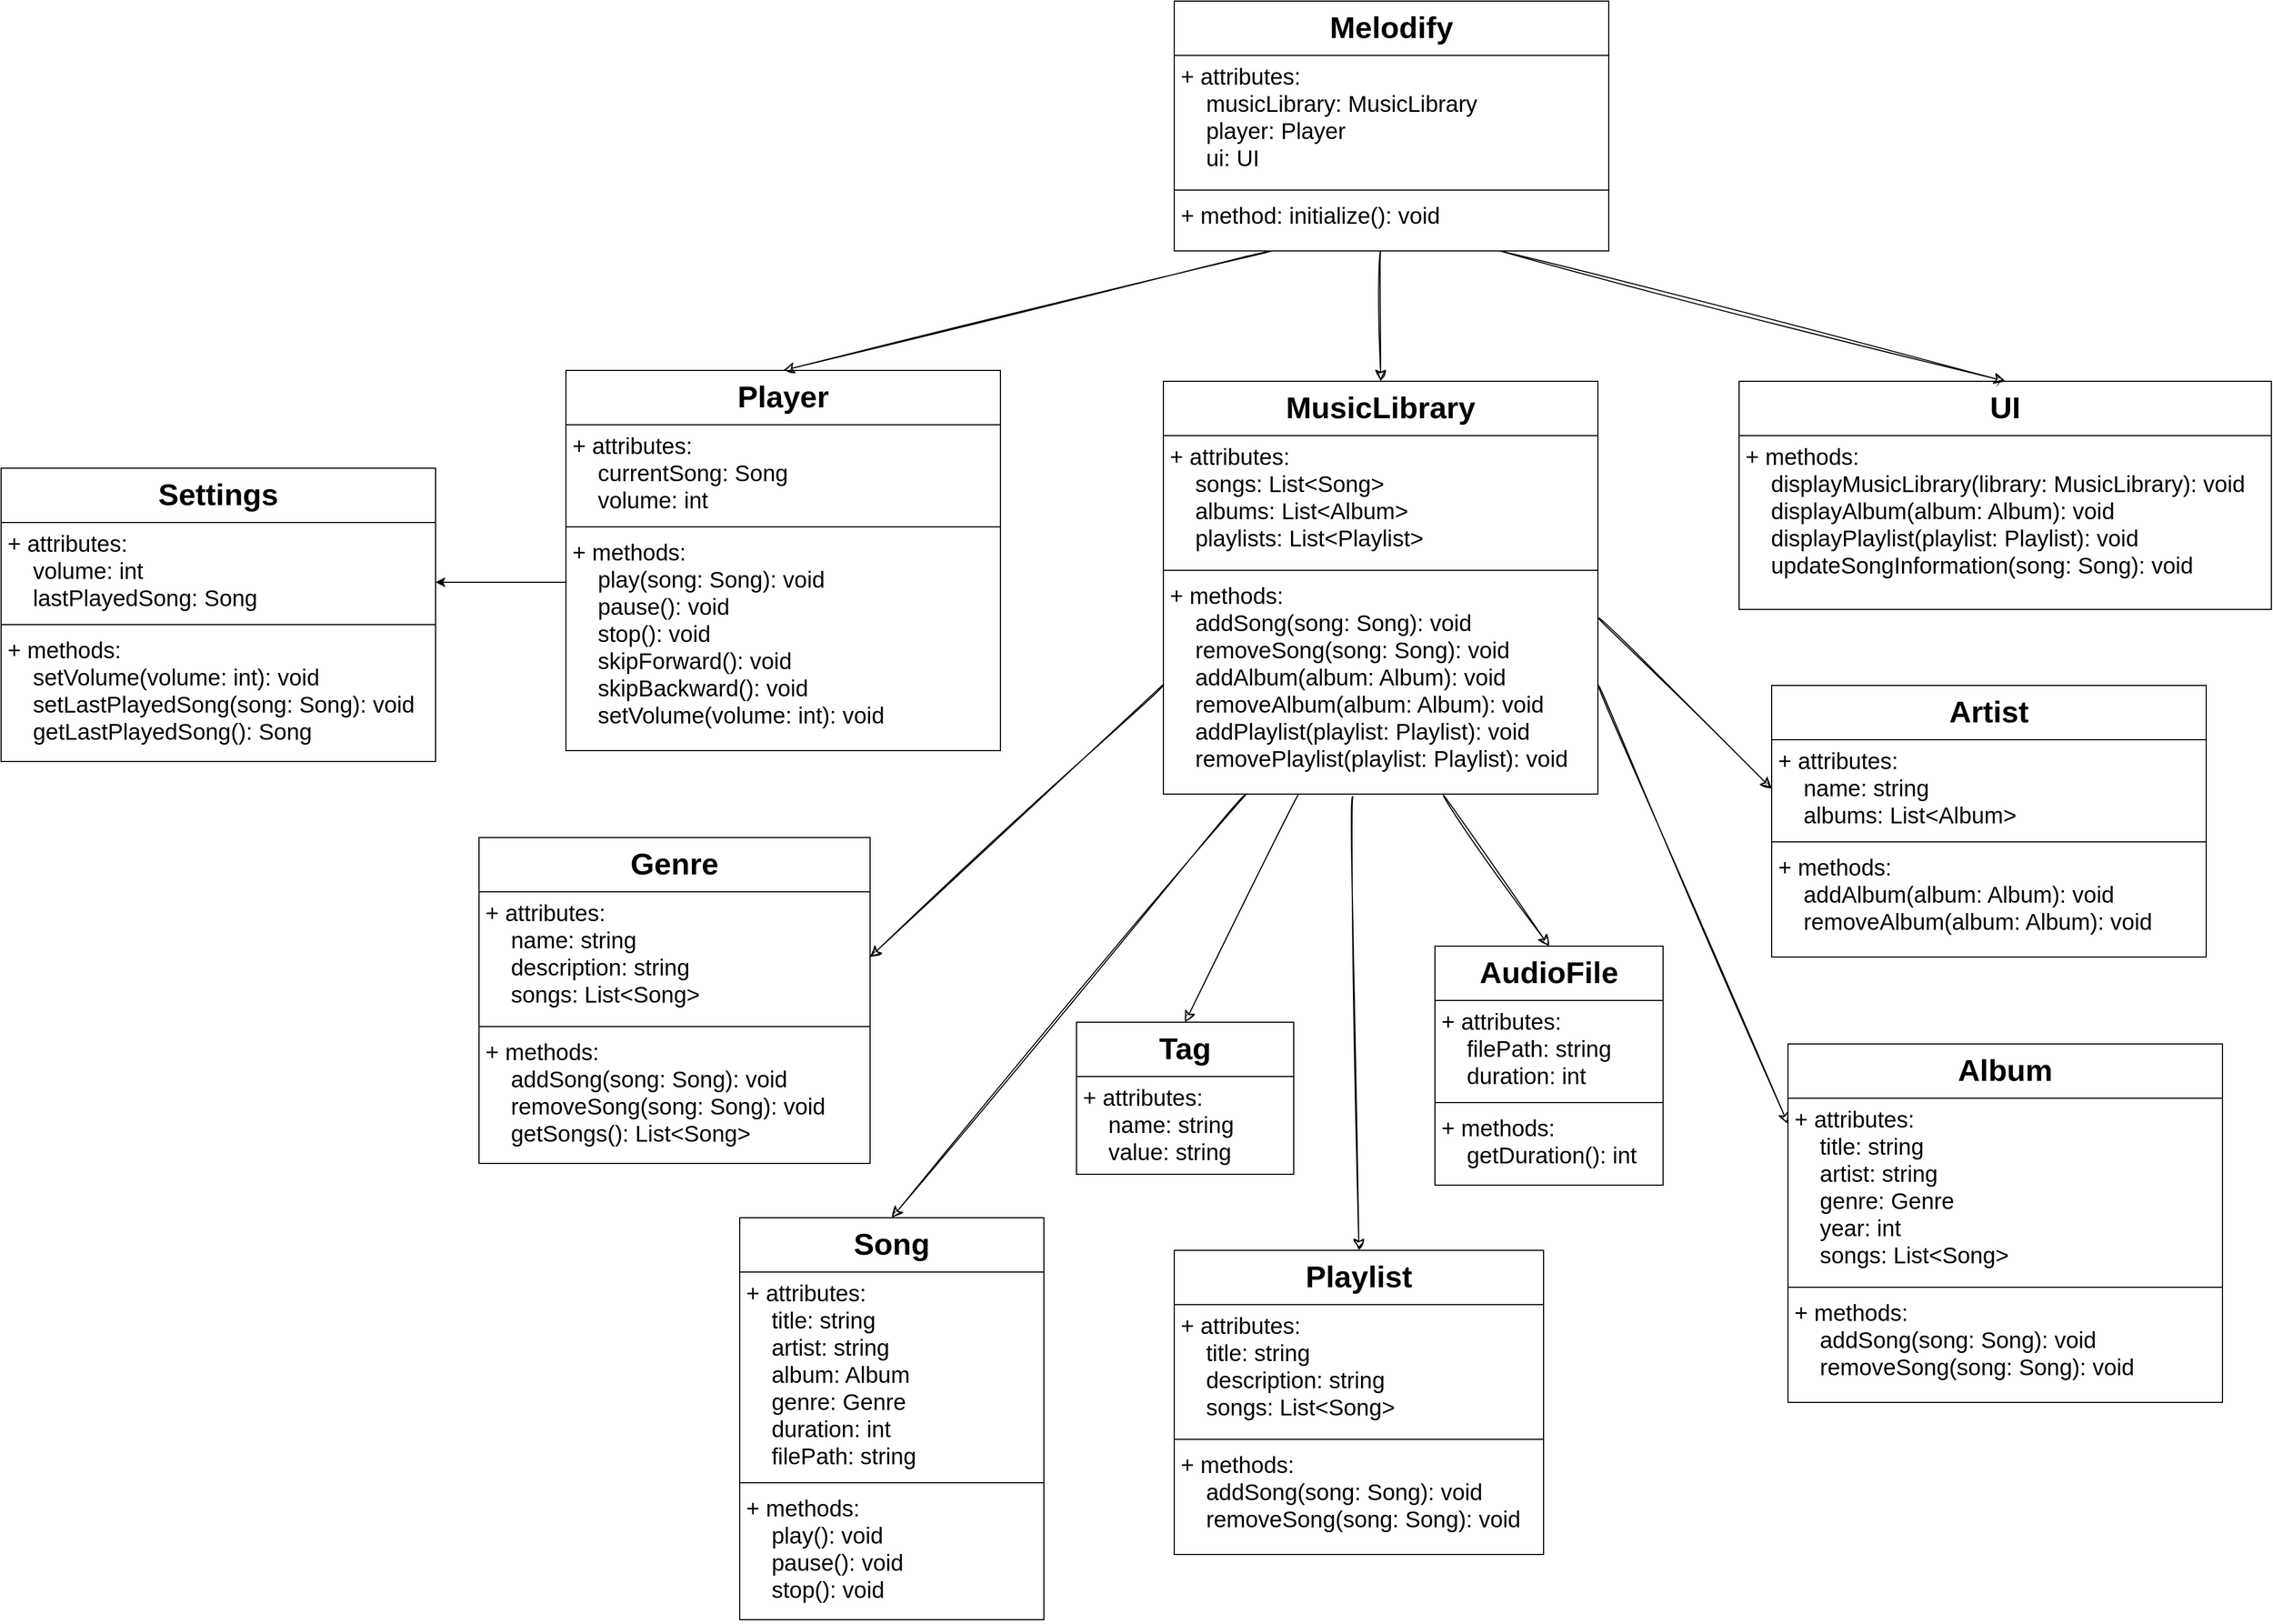 <mxfile version="20.8.16" type="device"><diagram id="C5RBs43oDa-KdzZeNtuy" name="Page-1"><mxGraphModel dx="1273" dy="673" grid="1" gridSize="10" guides="1" tooltips="1" connect="1" arrows="1" fold="1" page="0" pageScale="1" pageWidth="827" pageHeight="1169" math="0" shadow="0"><root><mxCell id="WIyWlLk6GJQsqaUBKTNV-0"/><mxCell id="WIyWlLk6GJQsqaUBKTNV-1" parent="WIyWlLk6GJQsqaUBKTNV-0"/><mxCell id="s04DV0k_Ym2FEvrXckBO-16" value="Melodify" style="swimlane;fontStyle=1;align=center;verticalAlign=top;childLayout=stackLayout;horizontal=1;startSize=50;horizontalStack=0;resizeParent=1;resizeParentMax=0;resizeLast=0;collapsible=1;marginBottom=0;fontSize=28;" parent="WIyWlLk6GJQsqaUBKTNV-1" vertex="1"><mxGeometry x="550" y="-50" width="400" height="230" as="geometry"/></mxCell><mxCell id="s04DV0k_Ym2FEvrXckBO-17" value="+ attributes: &#10;    musicLibrary: MusicLibrary&#10;    player: Player&#10;    ui: UI" style="text;strokeColor=none;fillColor=none;align=left;verticalAlign=top;spacingLeft=4;spacingRight=4;overflow=hidden;rotatable=0;points=[[0,0.5],[1,0.5]];portConstraint=eastwest;fontSize=21;fontStyle=0" parent="s04DV0k_Ym2FEvrXckBO-16" vertex="1"><mxGeometry y="50" width="400" height="120" as="geometry"/></mxCell><mxCell id="s04DV0k_Ym2FEvrXckBO-18" value="" style="line;strokeWidth=1;fillColor=none;align=left;verticalAlign=middle;spacingTop=-1;spacingLeft=3;spacingRight=3;rotatable=0;labelPosition=right;points=[];portConstraint=eastwest;strokeColor=inherit;fontSize=28;" parent="s04DV0k_Ym2FEvrXckBO-16" vertex="1"><mxGeometry y="170" width="400" height="8" as="geometry"/></mxCell><mxCell id="s04DV0k_Ym2FEvrXckBO-19" value="+ method: initialize(): void" style="text;strokeColor=none;fillColor=none;align=left;verticalAlign=top;spacingLeft=4;spacingRight=4;overflow=hidden;rotatable=0;points=[[0,0.5],[1,0.5]];portConstraint=eastwest;fontSize=21;fontStyle=0" parent="s04DV0k_Ym2FEvrXckBO-16" vertex="1"><mxGeometry y="178" width="400" height="52" as="geometry"/></mxCell><mxCell id="Vp-TNMvqQdYMrmlbD1Wc-0" value="MusicLibrary" style="swimlane;fontStyle=1;align=center;verticalAlign=top;childLayout=stackLayout;horizontal=1;startSize=50;horizontalStack=0;resizeParent=1;resizeParentMax=0;resizeLast=0;collapsible=1;marginBottom=0;fontSize=28;" parent="WIyWlLk6GJQsqaUBKTNV-1" vertex="1"><mxGeometry x="540" y="300" width="400" height="380" as="geometry"/></mxCell><mxCell id="Vp-TNMvqQdYMrmlbD1Wc-1" value="+ attributes: &#10;    songs: List&lt;Song&gt;&#10;    albums: List&lt;Album&gt;&#10;    playlists: List&lt;Playlist&gt;" style="text;strokeColor=none;fillColor=none;align=left;verticalAlign=top;spacingLeft=4;spacingRight=4;overflow=hidden;rotatable=0;points=[[0,0.5],[1,0.5]];portConstraint=eastwest;fontSize=21;fontStyle=0" parent="Vp-TNMvqQdYMrmlbD1Wc-0" vertex="1"><mxGeometry y="50" width="400" height="120" as="geometry"/></mxCell><mxCell id="Vp-TNMvqQdYMrmlbD1Wc-2" value="" style="line;strokeWidth=1;fillColor=none;align=left;verticalAlign=middle;spacingTop=-1;spacingLeft=3;spacingRight=3;rotatable=0;labelPosition=right;points=[];portConstraint=eastwest;strokeColor=inherit;fontSize=28;" parent="Vp-TNMvqQdYMrmlbD1Wc-0" vertex="1"><mxGeometry y="170" width="400" height="8" as="geometry"/></mxCell><mxCell id="Vp-TNMvqQdYMrmlbD1Wc-3" value="+ methods:&#10;    addSong(song: Song): void&#10;    removeSong(song: Song): void&#10;    addAlbum(album: Album): void&#10;    removeAlbum(album: Album): void&#10;    addPlaylist(playlist: Playlist): void&#10;    removePlaylist(playlist: Playlist): void" style="text;strokeColor=none;fillColor=none;align=left;verticalAlign=top;spacingLeft=4;spacingRight=4;overflow=hidden;rotatable=0;points=[[0,0.5],[1,0.5]];portConstraint=eastwest;fontSize=21;fontStyle=0" parent="Vp-TNMvqQdYMrmlbD1Wc-0" vertex="1"><mxGeometry y="178" width="400" height="202" as="geometry"/></mxCell><mxCell id="Vp-TNMvqQdYMrmlbD1Wc-4" value="Song" style="swimlane;fontStyle=1;align=center;verticalAlign=top;childLayout=stackLayout;horizontal=1;startSize=50;horizontalStack=0;resizeParent=1;resizeParentMax=0;resizeLast=0;collapsible=1;marginBottom=0;fontSize=28;" parent="WIyWlLk6GJQsqaUBKTNV-1" vertex="1"><mxGeometry x="150" y="1070" width="280" height="370" as="geometry"/></mxCell><mxCell id="Vp-TNMvqQdYMrmlbD1Wc-5" value="+ attributes: &#10;    title: string&#10;    artist: string&#10;    album: Album&#10;    genre: Genre&#10;    duration: int&#10;    filePath: string" style="text;strokeColor=none;fillColor=none;align=left;verticalAlign=top;spacingLeft=4;spacingRight=4;overflow=hidden;rotatable=0;points=[[0,0.5],[1,0.5]];portConstraint=eastwest;fontSize=21;fontStyle=0" parent="Vp-TNMvqQdYMrmlbD1Wc-4" vertex="1"><mxGeometry y="50" width="280" height="190" as="geometry"/></mxCell><mxCell id="Vp-TNMvqQdYMrmlbD1Wc-6" value="" style="line;strokeWidth=1;fillColor=none;align=left;verticalAlign=middle;spacingTop=-1;spacingLeft=3;spacingRight=3;rotatable=0;labelPosition=right;points=[];portConstraint=eastwest;strokeColor=inherit;fontSize=28;" parent="Vp-TNMvqQdYMrmlbD1Wc-4" vertex="1"><mxGeometry y="240" width="280" height="8" as="geometry"/></mxCell><mxCell id="Vp-TNMvqQdYMrmlbD1Wc-7" value="+ methods:&#10;    play(): void&#10;    pause(): void&#10;    stop(): void" style="text;strokeColor=none;fillColor=none;align=left;verticalAlign=top;spacingLeft=4;spacingRight=4;overflow=hidden;rotatable=0;points=[[0,0.5],[1,0.5]];portConstraint=eastwest;fontSize=21;fontStyle=0" parent="Vp-TNMvqQdYMrmlbD1Wc-4" vertex="1"><mxGeometry y="248" width="280" height="122" as="geometry"/></mxCell><mxCell id="Vp-TNMvqQdYMrmlbD1Wc-8" value="Album" style="swimlane;fontStyle=1;align=center;verticalAlign=top;childLayout=stackLayout;horizontal=1;startSize=50;horizontalStack=0;resizeParent=1;resizeParentMax=0;resizeLast=0;collapsible=1;marginBottom=0;fontSize=28;" parent="WIyWlLk6GJQsqaUBKTNV-1" vertex="1"><mxGeometry x="1115" y="910" width="400" height="330" as="geometry"/></mxCell><mxCell id="Vp-TNMvqQdYMrmlbD1Wc-9" value="+ attributes: &#10;    title: string&#10;    artist: string&#10;    genre: Genre&#10;    year: int&#10;    songs: List&lt;Song&gt;" style="text;strokeColor=none;fillColor=none;align=left;verticalAlign=top;spacingLeft=4;spacingRight=4;overflow=hidden;rotatable=0;points=[[0,0.5],[1,0.5]];portConstraint=eastwest;fontSize=21;fontStyle=0" parent="Vp-TNMvqQdYMrmlbD1Wc-8" vertex="1"><mxGeometry y="50" width="400" height="170" as="geometry"/></mxCell><mxCell id="Vp-TNMvqQdYMrmlbD1Wc-10" value="" style="line;strokeWidth=1;fillColor=none;align=left;verticalAlign=middle;spacingTop=-1;spacingLeft=3;spacingRight=3;rotatable=0;labelPosition=right;points=[];portConstraint=eastwest;strokeColor=inherit;fontSize=28;" parent="Vp-TNMvqQdYMrmlbD1Wc-8" vertex="1"><mxGeometry y="220" width="400" height="8" as="geometry"/></mxCell><mxCell id="Vp-TNMvqQdYMrmlbD1Wc-11" value="+ methods:&#10;    addSong(song: Song): void&#10;    removeSong(song: Song): void" style="text;strokeColor=none;fillColor=none;align=left;verticalAlign=top;spacingLeft=4;spacingRight=4;overflow=hidden;rotatable=0;points=[[0,0.5],[1,0.5]];portConstraint=eastwest;fontSize=21;fontStyle=0" parent="Vp-TNMvqQdYMrmlbD1Wc-8" vertex="1"><mxGeometry y="228" width="400" height="102" as="geometry"/></mxCell><mxCell id="Vp-TNMvqQdYMrmlbD1Wc-12" value="Playlist" style="swimlane;fontStyle=1;align=center;verticalAlign=top;childLayout=stackLayout;horizontal=1;startSize=50;horizontalStack=0;resizeParent=1;resizeParentMax=0;resizeLast=0;collapsible=1;marginBottom=0;fontSize=28;" parent="WIyWlLk6GJQsqaUBKTNV-1" vertex="1"><mxGeometry x="550" y="1100" width="340" height="280" as="geometry"/></mxCell><mxCell id="Vp-TNMvqQdYMrmlbD1Wc-13" value="+ attributes: &#10;    title: string&#10;    description: string&#10;    songs: List&lt;Song&gt;" style="text;strokeColor=none;fillColor=none;align=left;verticalAlign=top;spacingLeft=4;spacingRight=4;overflow=hidden;rotatable=0;points=[[0,0.5],[1,0.5]];portConstraint=eastwest;fontSize=21;fontStyle=0" parent="Vp-TNMvqQdYMrmlbD1Wc-12" vertex="1"><mxGeometry y="50" width="340" height="120" as="geometry"/></mxCell><mxCell id="Vp-TNMvqQdYMrmlbD1Wc-14" value="" style="line;strokeWidth=1;fillColor=none;align=left;verticalAlign=middle;spacingTop=-1;spacingLeft=3;spacingRight=3;rotatable=0;labelPosition=right;points=[];portConstraint=eastwest;strokeColor=inherit;fontSize=28;" parent="Vp-TNMvqQdYMrmlbD1Wc-12" vertex="1"><mxGeometry y="170" width="340" height="8" as="geometry"/></mxCell><mxCell id="Vp-TNMvqQdYMrmlbD1Wc-15" value="+ methods:&#10;    addSong(song: Song): void&#10;    removeSong(song: Song): void" style="text;strokeColor=none;fillColor=none;align=left;verticalAlign=top;spacingLeft=4;spacingRight=4;overflow=hidden;rotatable=0;points=[[0,0.5],[1,0.5]];portConstraint=eastwest;fontSize=21;fontStyle=0" parent="Vp-TNMvqQdYMrmlbD1Wc-12" vertex="1"><mxGeometry y="178" width="340" height="102" as="geometry"/></mxCell><mxCell id="PNH-wbzzeabDkf8GxyH5-1" style="edgeStyle=orthogonalEdgeStyle;rounded=0;orthogonalLoop=1;jettySize=auto;html=1;" edge="1" parent="WIyWlLk6GJQsqaUBKTNV-1" source="Vp-TNMvqQdYMrmlbD1Wc-19" target="Vp-TNMvqQdYMrmlbD1Wc-41"><mxGeometry relative="1" as="geometry"><Array as="points"><mxPoint x="-40" y="485"/><mxPoint x="-40" y="485"/></Array></mxGeometry></mxCell><mxCell id="Vp-TNMvqQdYMrmlbD1Wc-16" value="Player" style="swimlane;fontStyle=1;align=center;verticalAlign=top;childLayout=stackLayout;horizontal=1;startSize=50;horizontalStack=0;resizeParent=1;resizeParentMax=0;resizeLast=0;collapsible=1;marginBottom=0;fontSize=28;" parent="WIyWlLk6GJQsqaUBKTNV-1" vertex="1"><mxGeometry x="-10" y="290" width="400" height="350" as="geometry"/></mxCell><mxCell id="Vp-TNMvqQdYMrmlbD1Wc-17" value="+ attributes: &#10;    currentSong: Song&#10;    volume: int" style="text;strokeColor=none;fillColor=none;align=left;verticalAlign=top;spacingLeft=4;spacingRight=4;overflow=hidden;rotatable=0;points=[[0,0.5],[1,0.5]];portConstraint=eastwest;fontSize=21;fontStyle=0" parent="Vp-TNMvqQdYMrmlbD1Wc-16" vertex="1"><mxGeometry y="50" width="400" height="90" as="geometry"/></mxCell><mxCell id="Vp-TNMvqQdYMrmlbD1Wc-18" value="" style="line;strokeWidth=1;fillColor=none;align=left;verticalAlign=middle;spacingTop=-1;spacingLeft=3;spacingRight=3;rotatable=0;labelPosition=right;points=[];portConstraint=eastwest;strokeColor=inherit;fontSize=28;" parent="Vp-TNMvqQdYMrmlbD1Wc-16" vertex="1"><mxGeometry y="140" width="400" height="8" as="geometry"/></mxCell><mxCell id="Vp-TNMvqQdYMrmlbD1Wc-19" value="+ methods:&#10;    play(song: Song): void&#10;    pause(): void&#10;    stop(): void&#10;    skipForward(): void&#10;    skipBackward(): void&#10;    setVolume(volume: int): void" style="text;strokeColor=none;fillColor=none;align=left;verticalAlign=top;spacingLeft=4;spacingRight=4;overflow=hidden;rotatable=0;points=[[0,0.5],[1,0.5]];portConstraint=eastwest;fontSize=21;fontStyle=0" parent="Vp-TNMvqQdYMrmlbD1Wc-16" vertex="1"><mxGeometry y="148" width="400" height="202" as="geometry"/></mxCell><mxCell id="Vp-TNMvqQdYMrmlbD1Wc-20" value="UI" style="swimlane;fontStyle=1;align=center;verticalAlign=top;childLayout=stackLayout;horizontal=1;startSize=50;horizontalStack=0;resizeParent=1;resizeParentMax=0;resizeLast=0;collapsible=1;marginBottom=0;fontSize=28;" parent="WIyWlLk6GJQsqaUBKTNV-1" vertex="1"><mxGeometry x="1070" y="300" width="490" height="210" as="geometry"/></mxCell><mxCell id="Vp-TNMvqQdYMrmlbD1Wc-23" value="+ methods:&#10;    displayMusicLibrary(library: MusicLibrary): void&#10;    displayAlbum(album: Album): void&#10;    displayPlaylist(playlist: Playlist): void&#10;    updateSongInformation(song: Song): void" style="text;strokeColor=none;fillColor=none;align=left;verticalAlign=top;spacingLeft=4;spacingRight=4;overflow=hidden;rotatable=0;points=[[0,0.5],[1,0.5]];portConstraint=eastwest;fontSize=21;fontStyle=0" parent="Vp-TNMvqQdYMrmlbD1Wc-20" vertex="1"><mxGeometry y="50" width="490" height="160" as="geometry"/></mxCell><mxCell id="Vp-TNMvqQdYMrmlbD1Wc-24" value="Artist" style="swimlane;fontStyle=1;align=center;verticalAlign=top;childLayout=stackLayout;horizontal=1;startSize=50;horizontalStack=0;resizeParent=1;resizeParentMax=0;resizeLast=0;collapsible=1;marginBottom=0;fontSize=28;" parent="WIyWlLk6GJQsqaUBKTNV-1" vertex="1"><mxGeometry x="1100" y="580" width="400" height="250" as="geometry"/></mxCell><mxCell id="Vp-TNMvqQdYMrmlbD1Wc-25" value="+ attributes: &#10;    name: string&#10;    albums: List&lt;Album&gt;" style="text;strokeColor=none;fillColor=none;align=left;verticalAlign=top;spacingLeft=4;spacingRight=4;overflow=hidden;rotatable=0;points=[[0,0.5],[1,0.5]];portConstraint=eastwest;fontSize=21;fontStyle=0" parent="Vp-TNMvqQdYMrmlbD1Wc-24" vertex="1"><mxGeometry y="50" width="400" height="90" as="geometry"/></mxCell><mxCell id="Vp-TNMvqQdYMrmlbD1Wc-26" value="" style="line;strokeWidth=1;fillColor=none;align=left;verticalAlign=middle;spacingTop=-1;spacingLeft=3;spacingRight=3;rotatable=0;labelPosition=right;points=[];portConstraint=eastwest;strokeColor=inherit;fontSize=28;" parent="Vp-TNMvqQdYMrmlbD1Wc-24" vertex="1"><mxGeometry y="140" width="400" height="8" as="geometry"/></mxCell><mxCell id="Vp-TNMvqQdYMrmlbD1Wc-27" value="+ methods:&#10;    addAlbum(album: Album): void&#10;    removeAlbum(album: Album): void" style="text;strokeColor=none;fillColor=none;align=left;verticalAlign=top;spacingLeft=4;spacingRight=4;overflow=hidden;rotatable=0;points=[[0,0.5],[1,0.5]];portConstraint=eastwest;fontSize=21;fontStyle=0" parent="Vp-TNMvqQdYMrmlbD1Wc-24" vertex="1"><mxGeometry y="148" width="400" height="102" as="geometry"/></mxCell><mxCell id="Vp-TNMvqQdYMrmlbD1Wc-28" value="Genre" style="swimlane;fontStyle=1;align=center;verticalAlign=top;childLayout=stackLayout;horizontal=1;startSize=50;horizontalStack=0;resizeParent=1;resizeParentMax=0;resizeLast=0;collapsible=1;marginBottom=0;fontSize=28;" parent="WIyWlLk6GJQsqaUBKTNV-1" vertex="1"><mxGeometry x="-90" y="720" width="360" height="300" as="geometry"/></mxCell><mxCell id="Vp-TNMvqQdYMrmlbD1Wc-29" value="+ attributes: &#10;    name: string&#10;    description: string&#10;    songs: List&lt;Song&gt;" style="text;strokeColor=none;fillColor=none;align=left;verticalAlign=top;spacingLeft=4;spacingRight=4;overflow=hidden;rotatable=0;points=[[0,0.5],[1,0.5]];portConstraint=eastwest;fontSize=21;fontStyle=0" parent="Vp-TNMvqQdYMrmlbD1Wc-28" vertex="1"><mxGeometry y="50" width="360" height="120" as="geometry"/></mxCell><mxCell id="Vp-TNMvqQdYMrmlbD1Wc-30" value="" style="line;strokeWidth=1;fillColor=none;align=left;verticalAlign=middle;spacingTop=-1;spacingLeft=3;spacingRight=3;rotatable=0;labelPosition=right;points=[];portConstraint=eastwest;strokeColor=inherit;fontSize=28;" parent="Vp-TNMvqQdYMrmlbD1Wc-28" vertex="1"><mxGeometry y="170" width="360" height="8" as="geometry"/></mxCell><mxCell id="Vp-TNMvqQdYMrmlbD1Wc-31" value="+ methods:&#10;    addSong(song: Song): void&#10;    removeSong(song: Song): void&#10;    getSongs(): List&lt;Song&gt;" style="text;strokeColor=none;fillColor=none;align=left;verticalAlign=top;spacingLeft=4;spacingRight=4;overflow=hidden;rotatable=0;points=[[0,0.5],[1,0.5]];portConstraint=eastwest;fontSize=21;fontStyle=0" parent="Vp-TNMvqQdYMrmlbD1Wc-28" vertex="1"><mxGeometry y="178" width="360" height="122" as="geometry"/></mxCell><mxCell id="Vp-TNMvqQdYMrmlbD1Wc-32" value="AudioFile" style="swimlane;fontStyle=1;align=center;verticalAlign=top;childLayout=stackLayout;horizontal=1;startSize=50;horizontalStack=0;resizeParent=1;resizeParentMax=0;resizeLast=0;collapsible=1;marginBottom=0;fontSize=28;" parent="WIyWlLk6GJQsqaUBKTNV-1" vertex="1"><mxGeometry x="790" y="820" width="210" height="220" as="geometry"/></mxCell><mxCell id="Vp-TNMvqQdYMrmlbD1Wc-33" value="+ attributes: &#10;    filePath: string&#10;    duration: int" style="text;strokeColor=none;fillColor=none;align=left;verticalAlign=top;spacingLeft=4;spacingRight=4;overflow=hidden;rotatable=0;points=[[0,0.5],[1,0.5]];portConstraint=eastwest;fontSize=21;fontStyle=0" parent="Vp-TNMvqQdYMrmlbD1Wc-32" vertex="1"><mxGeometry y="50" width="210" height="90" as="geometry"/></mxCell><mxCell id="Vp-TNMvqQdYMrmlbD1Wc-34" value="" style="line;strokeWidth=1;fillColor=none;align=left;verticalAlign=middle;spacingTop=-1;spacingLeft=3;spacingRight=3;rotatable=0;labelPosition=right;points=[];portConstraint=eastwest;strokeColor=inherit;fontSize=28;" parent="Vp-TNMvqQdYMrmlbD1Wc-32" vertex="1"><mxGeometry y="140" width="210" height="8" as="geometry"/></mxCell><mxCell id="Vp-TNMvqQdYMrmlbD1Wc-35" value="+ methods:&#10;    getDuration(): int" style="text;strokeColor=none;fillColor=none;align=left;verticalAlign=top;spacingLeft=4;spacingRight=4;overflow=hidden;rotatable=0;points=[[0,0.5],[1,0.5]];portConstraint=eastwest;fontSize=21;fontStyle=0" parent="Vp-TNMvqQdYMrmlbD1Wc-32" vertex="1"><mxGeometry y="148" width="210" height="72" as="geometry"/></mxCell><mxCell id="Vp-TNMvqQdYMrmlbD1Wc-36" value="Tag" style="swimlane;fontStyle=1;align=center;verticalAlign=top;childLayout=stackLayout;horizontal=1;startSize=50;horizontalStack=0;resizeParent=1;resizeParentMax=0;resizeLast=0;collapsible=1;marginBottom=0;fontSize=28;" parent="WIyWlLk6GJQsqaUBKTNV-1" vertex="1"><mxGeometry x="460" y="890" width="200" height="140" as="geometry"/></mxCell><mxCell id="Vp-TNMvqQdYMrmlbD1Wc-37" value="+ attributes: &#10;    name: string&#10;    value: string" style="text;strokeColor=none;fillColor=none;align=left;verticalAlign=top;spacingLeft=4;spacingRight=4;overflow=hidden;rotatable=0;points=[[0,0.5],[1,0.5]];portConstraint=eastwest;fontSize=21;fontStyle=0" parent="Vp-TNMvqQdYMrmlbD1Wc-36" vertex="1"><mxGeometry y="50" width="200" height="90" as="geometry"/></mxCell><mxCell id="Vp-TNMvqQdYMrmlbD1Wc-40" value="Settings" style="swimlane;fontStyle=1;align=center;verticalAlign=top;childLayout=stackLayout;horizontal=1;startSize=50;horizontalStack=0;resizeParent=1;resizeParentMax=0;resizeLast=0;collapsible=1;marginBottom=0;fontSize=28;" parent="WIyWlLk6GJQsqaUBKTNV-1" vertex="1"><mxGeometry x="-530" y="380" width="400" height="270" as="geometry"/></mxCell><mxCell id="Vp-TNMvqQdYMrmlbD1Wc-41" value="+ attributes: &#10;    volume: int&#10;    lastPlayedSong: Song" style="text;strokeColor=none;fillColor=none;align=left;verticalAlign=top;spacingLeft=4;spacingRight=4;overflow=hidden;rotatable=0;points=[[0,0.5],[1,0.5]];portConstraint=eastwest;fontSize=21;fontStyle=0" parent="Vp-TNMvqQdYMrmlbD1Wc-40" vertex="1"><mxGeometry y="50" width="400" height="90" as="geometry"/></mxCell><mxCell id="Vp-TNMvqQdYMrmlbD1Wc-42" value="" style="line;strokeWidth=1;fillColor=none;align=left;verticalAlign=middle;spacingTop=-1;spacingLeft=3;spacingRight=3;rotatable=0;labelPosition=right;points=[];portConstraint=eastwest;strokeColor=inherit;fontSize=28;" parent="Vp-TNMvqQdYMrmlbD1Wc-40" vertex="1"><mxGeometry y="140" width="400" height="8" as="geometry"/></mxCell><mxCell id="Vp-TNMvqQdYMrmlbD1Wc-43" value="+ methods:&#10;    setVolume(volume: int): void&#10;    setLastPlayedSong(song: Song): void&#10;    getLastPlayedSong(): Song&#10;" style="text;strokeColor=none;fillColor=none;align=left;verticalAlign=top;spacingLeft=4;spacingRight=4;overflow=hidden;rotatable=0;points=[[0,0.5],[1,0.5]];portConstraint=eastwest;fontSize=21;fontStyle=0" parent="Vp-TNMvqQdYMrmlbD1Wc-40" vertex="1"><mxGeometry y="148" width="400" height="122" as="geometry"/></mxCell><mxCell id="EnzcY__xXxlomGiU9Xre-1" style="edgeStyle=none;curved=1;rounded=0;sketch=1;hachureGap=4;jiggle=2;curveFitting=1;orthogonalLoop=1;jettySize=auto;html=1;exitX=0.223;exitY=1.002;exitDx=0;exitDy=0;entryX=0.5;entryY=0;entryDx=0;entryDy=0;fontFamily=Architects Daughter;fontSource=https%3A%2F%2Ffonts.googleapis.com%2Fcss%3Ffamily%3DArchitects%2BDaughter;fontSize=16;startSize=8;endSize=8;exitPerimeter=0;" parent="WIyWlLk6GJQsqaUBKTNV-1" source="s04DV0k_Ym2FEvrXckBO-19" target="Vp-TNMvqQdYMrmlbD1Wc-16" edge="1"><mxGeometry relative="1" as="geometry"/></mxCell><mxCell id="EnzcY__xXxlomGiU9Xre-2" style="edgeStyle=none;curved=1;rounded=0;sketch=1;hachureGap=4;jiggle=2;curveFitting=1;orthogonalLoop=1;jettySize=auto;html=1;entryX=0.5;entryY=0;entryDx=0;entryDy=0;fontFamily=Architects Daughter;fontSource=https%3A%2F%2Ffonts.googleapis.com%2Fcss%3Ffamily%3DArchitects%2BDaughter;fontSize=16;startSize=8;endSize=8;" parent="WIyWlLk6GJQsqaUBKTNV-1" target="Vp-TNMvqQdYMrmlbD1Wc-0" edge="1"><mxGeometry relative="1" as="geometry"><mxPoint x="740" y="180" as="sourcePoint"/></mxGeometry></mxCell><mxCell id="EnzcY__xXxlomGiU9Xre-3" style="edgeStyle=none;curved=1;rounded=0;sketch=1;hachureGap=4;jiggle=2;curveFitting=1;orthogonalLoop=1;jettySize=auto;html=1;entryX=0.5;entryY=0;entryDx=0;entryDy=0;fontFamily=Architects Daughter;fontSource=https%3A%2F%2Ffonts.googleapis.com%2Fcss%3Ffamily%3DArchitects%2BDaughter;fontSize=16;startSize=8;endSize=8;" parent="WIyWlLk6GJQsqaUBKTNV-1" target="Vp-TNMvqQdYMrmlbD1Wc-20" edge="1"><mxGeometry relative="1" as="geometry"><mxPoint x="850" y="180" as="sourcePoint"/></mxGeometry></mxCell><mxCell id="EnzcY__xXxlomGiU9Xre-4" style="edgeStyle=none;curved=1;rounded=0;sketch=1;hachureGap=4;jiggle=2;curveFitting=1;orthogonalLoop=1;jettySize=auto;html=1;exitX=0;exitY=0.5;exitDx=0;exitDy=0;entryX=1;entryY=0.5;entryDx=0;entryDy=0;fontFamily=Architects Daughter;fontSource=https%3A%2F%2Ffonts.googleapis.com%2Fcss%3Ffamily%3DArchitects%2BDaughter;fontSize=16;startSize=8;endSize=8;" parent="WIyWlLk6GJQsqaUBKTNV-1" source="Vp-TNMvqQdYMrmlbD1Wc-3" target="Vp-TNMvqQdYMrmlbD1Wc-29" edge="1"><mxGeometry relative="1" as="geometry"/></mxCell><mxCell id="EnzcY__xXxlomGiU9Xre-5" style="edgeStyle=none;curved=1;rounded=0;sketch=1;hachureGap=4;jiggle=2;curveFitting=1;orthogonalLoop=1;jettySize=auto;html=1;exitX=1.001;exitY=0.197;exitDx=0;exitDy=0;entryX=0;entryY=0.5;entryDx=0;entryDy=0;fontFamily=Architects Daughter;fontSource=https%3A%2F%2Ffonts.googleapis.com%2Fcss%3Ffamily%3DArchitects%2BDaughter;fontSize=16;startSize=8;endSize=8;exitPerimeter=0;" parent="WIyWlLk6GJQsqaUBKTNV-1" source="Vp-TNMvqQdYMrmlbD1Wc-3" target="Vp-TNMvqQdYMrmlbD1Wc-25" edge="1"><mxGeometry relative="1" as="geometry"/></mxCell><mxCell id="EnzcY__xXxlomGiU9Xre-6" style="edgeStyle=none;curved=1;rounded=0;sketch=1;hachureGap=4;jiggle=2;curveFitting=1;orthogonalLoop=1;jettySize=auto;html=1;exitX=0.31;exitY=1.004;exitDx=0;exitDy=0;entryX=0.5;entryY=0;entryDx=0;entryDy=0;fontFamily=Architects Daughter;fontSource=https%3A%2F%2Ffonts.googleapis.com%2Fcss%3Ffamily%3DArchitects%2BDaughter;fontSize=16;startSize=8;endSize=8;exitPerimeter=0;" parent="WIyWlLk6GJQsqaUBKTNV-1" source="Vp-TNMvqQdYMrmlbD1Wc-3" target="Vp-TNMvqQdYMrmlbD1Wc-36" edge="1"><mxGeometry relative="1" as="geometry"/></mxCell><mxCell id="EnzcY__xXxlomGiU9Xre-7" style="edgeStyle=none;curved=1;rounded=0;sketch=1;hachureGap=4;jiggle=2;curveFitting=1;orthogonalLoop=1;jettySize=auto;html=1;exitX=0.436;exitY=1.012;exitDx=0;exitDy=0;entryX=0.5;entryY=0;entryDx=0;entryDy=0;fontFamily=Architects Daughter;fontSource=https%3A%2F%2Ffonts.googleapis.com%2Fcss%3Ffamily%3DArchitects%2BDaughter;fontSize=16;startSize=8;endSize=8;exitPerimeter=0;" parent="WIyWlLk6GJQsqaUBKTNV-1" source="Vp-TNMvqQdYMrmlbD1Wc-3" target="Vp-TNMvqQdYMrmlbD1Wc-12" edge="1"><mxGeometry relative="1" as="geometry"/></mxCell><mxCell id="EnzcY__xXxlomGiU9Xre-8" style="edgeStyle=none;curved=1;rounded=0;sketch=1;hachureGap=4;jiggle=2;curveFitting=1;orthogonalLoop=1;jettySize=auto;html=1;exitX=1;exitY=0.5;exitDx=0;exitDy=0;fontFamily=Architects Daughter;fontSource=https%3A%2F%2Ffonts.googleapis.com%2Fcss%3Ffamily%3DArchitects%2BDaughter;fontSize=16;startSize=8;endSize=8;entryX=0;entryY=0.139;entryDx=0;entryDy=0;entryPerimeter=0;" parent="WIyWlLk6GJQsqaUBKTNV-1" source="Vp-TNMvqQdYMrmlbD1Wc-3" target="Vp-TNMvqQdYMrmlbD1Wc-9" edge="1"><mxGeometry relative="1" as="geometry"><mxPoint x="1080" y="910" as="targetPoint"/></mxGeometry></mxCell><mxCell id="EnzcY__xXxlomGiU9Xre-10" style="edgeStyle=none;curved=1;rounded=0;sketch=1;hachureGap=4;jiggle=2;curveFitting=1;orthogonalLoop=1;jettySize=auto;html=1;exitX=0.192;exitY=0.999;exitDx=0;exitDy=0;entryX=0.5;entryY=0;entryDx=0;entryDy=0;fontFamily=Architects Daughter;fontSource=https%3A%2F%2Ffonts.googleapis.com%2Fcss%3Ffamily%3DArchitects%2BDaughter;fontSize=16;startSize=8;endSize=8;exitPerimeter=0;" parent="WIyWlLk6GJQsqaUBKTNV-1" source="Vp-TNMvqQdYMrmlbD1Wc-3" target="Vp-TNMvqQdYMrmlbD1Wc-4" edge="1"><mxGeometry relative="1" as="geometry"/></mxCell><mxCell id="EnzcY__xXxlomGiU9Xre-12" style="edgeStyle=none;curved=1;rounded=0;sketch=1;hachureGap=4;jiggle=2;curveFitting=1;orthogonalLoop=1;jettySize=auto;html=1;exitX=0.645;exitY=1.006;exitDx=0;exitDy=0;entryX=0.5;entryY=0;entryDx=0;entryDy=0;fontFamily=Architects Daughter;fontSource=https%3A%2F%2Ffonts.googleapis.com%2Fcss%3Ffamily%3DArchitects%2BDaughter;fontSize=16;startSize=8;endSize=8;exitPerimeter=0;" parent="WIyWlLk6GJQsqaUBKTNV-1" source="Vp-TNMvqQdYMrmlbD1Wc-3" target="Vp-TNMvqQdYMrmlbD1Wc-32" edge="1"><mxGeometry relative="1" as="geometry"/></mxCell></root></mxGraphModel></diagram></mxfile>